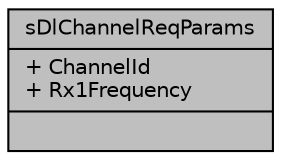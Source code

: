 digraph "sDlChannelReqParams"
{
  edge [fontname="Helvetica",fontsize="10",labelfontname="Helvetica",labelfontsize="10"];
  node [fontname="Helvetica",fontsize="10",shape=record];
  Node1 [label="{sDlChannelReqParams\n|+ ChannelId\l+ Rx1Frequency\l|}",height=0.2,width=0.4,color="black", fillcolor="grey75", style="filled", fontcolor="black"];
}
